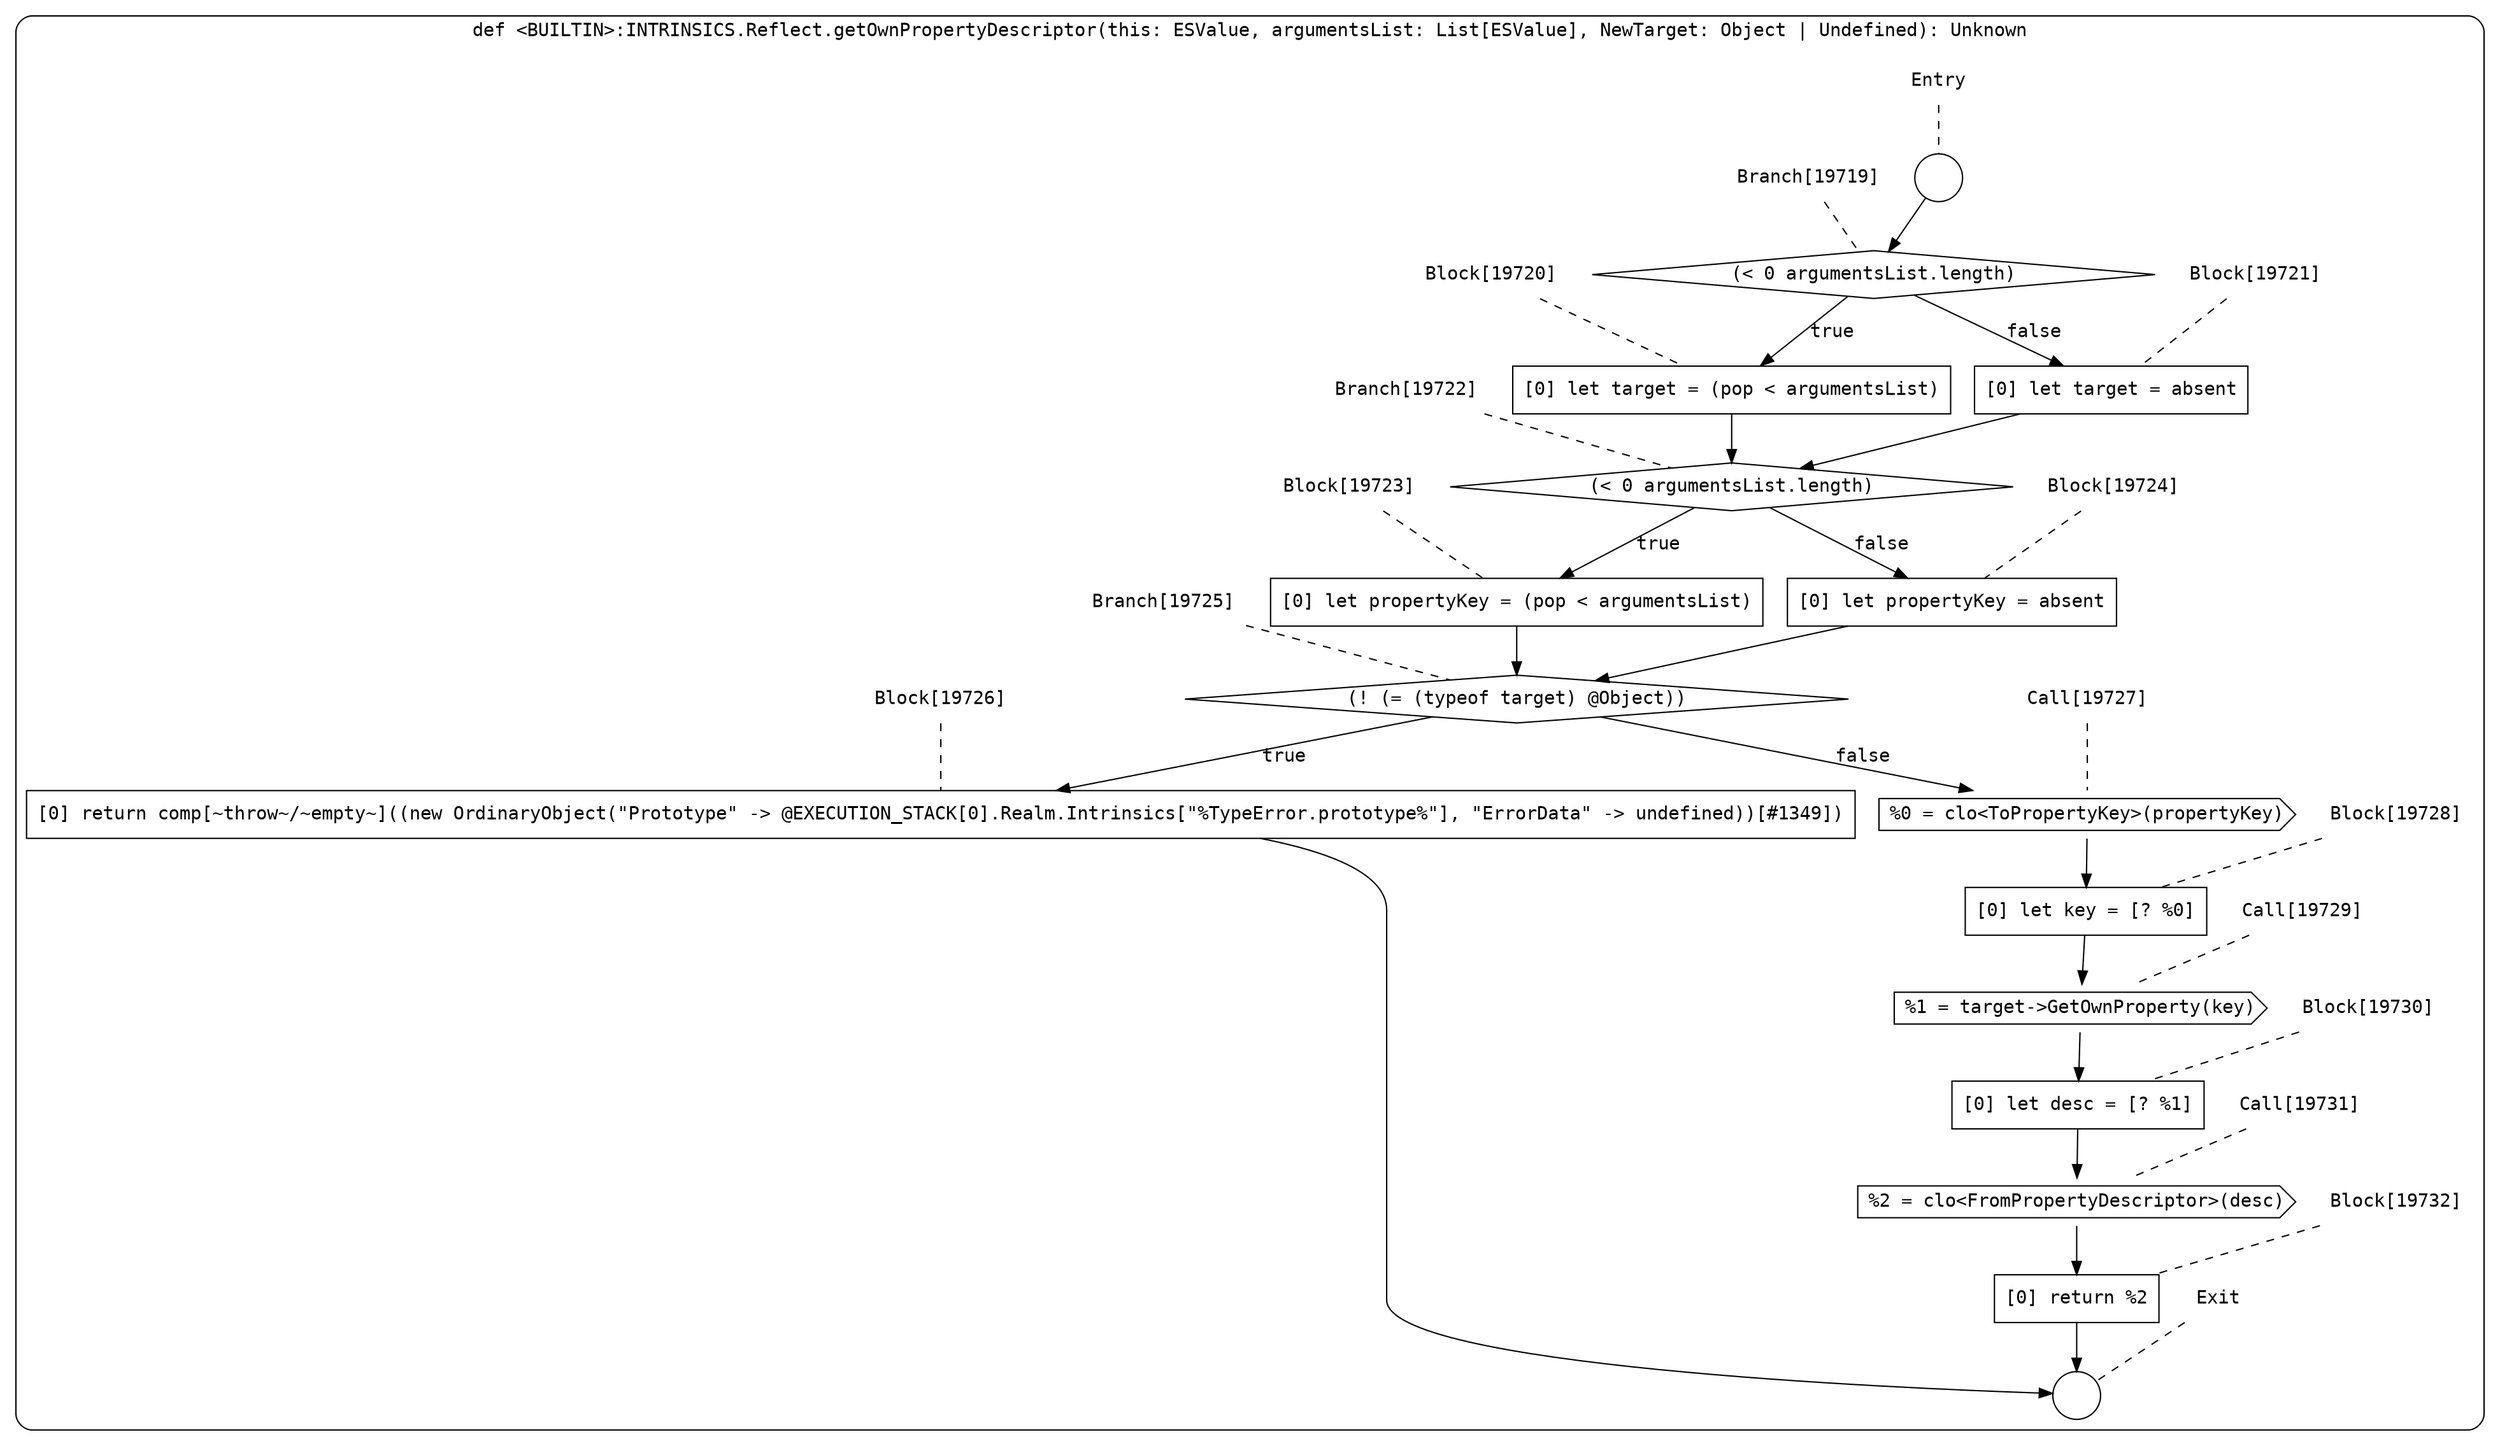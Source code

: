 digraph {
  graph [fontname = "Consolas"]
  node [fontname = "Consolas"]
  edge [fontname = "Consolas"]
  subgraph cluster2651 {
    label = "def <BUILTIN>:INTRINSICS.Reflect.getOwnPropertyDescriptor(this: ESValue, argumentsList: List[ESValue], NewTarget: Object | Undefined): Unknown"
    style = rounded
    cluster2651_entry_name [shape=none, label=<<font color="black">Entry</font>>]
    cluster2651_entry_name -> cluster2651_entry [arrowhead=none, color="black", style=dashed]
    cluster2651_entry [shape=circle label=" " color="black" fillcolor="white" style=filled]
    cluster2651_entry -> node19719 [color="black"]
    cluster2651_exit_name [shape=none, label=<<font color="black">Exit</font>>]
    cluster2651_exit_name -> cluster2651_exit [arrowhead=none, color="black", style=dashed]
    cluster2651_exit [shape=circle label=" " color="black" fillcolor="white" style=filled]
    node19719_name [shape=none, label=<<font color="black">Branch[19719]</font>>]
    node19719_name -> node19719 [arrowhead=none, color="black", style=dashed]
    node19719 [shape=diamond, label=<<font color="black">(&lt; 0 argumentsList.length)</font>> color="black" fillcolor="white", style=filled]
    node19719 -> node19720 [label=<<font color="black">true</font>> color="black"]
    node19719 -> node19721 [label=<<font color="black">false</font>> color="black"]
    node19720_name [shape=none, label=<<font color="black">Block[19720]</font>>]
    node19720_name -> node19720 [arrowhead=none, color="black", style=dashed]
    node19720 [shape=box, label=<<font color="black">[0] let target = (pop &lt; argumentsList)<BR ALIGN="LEFT"/></font>> color="black" fillcolor="white", style=filled]
    node19720 -> node19722 [color="black"]
    node19721_name [shape=none, label=<<font color="black">Block[19721]</font>>]
    node19721_name -> node19721 [arrowhead=none, color="black", style=dashed]
    node19721 [shape=box, label=<<font color="black">[0] let target = absent<BR ALIGN="LEFT"/></font>> color="black" fillcolor="white", style=filled]
    node19721 -> node19722 [color="black"]
    node19722_name [shape=none, label=<<font color="black">Branch[19722]</font>>]
    node19722_name -> node19722 [arrowhead=none, color="black", style=dashed]
    node19722 [shape=diamond, label=<<font color="black">(&lt; 0 argumentsList.length)</font>> color="black" fillcolor="white", style=filled]
    node19722 -> node19723 [label=<<font color="black">true</font>> color="black"]
    node19722 -> node19724 [label=<<font color="black">false</font>> color="black"]
    node19723_name [shape=none, label=<<font color="black">Block[19723]</font>>]
    node19723_name -> node19723 [arrowhead=none, color="black", style=dashed]
    node19723 [shape=box, label=<<font color="black">[0] let propertyKey = (pop &lt; argumentsList)<BR ALIGN="LEFT"/></font>> color="black" fillcolor="white", style=filled]
    node19723 -> node19725 [color="black"]
    node19724_name [shape=none, label=<<font color="black">Block[19724]</font>>]
    node19724_name -> node19724 [arrowhead=none, color="black", style=dashed]
    node19724 [shape=box, label=<<font color="black">[0] let propertyKey = absent<BR ALIGN="LEFT"/></font>> color="black" fillcolor="white", style=filled]
    node19724 -> node19725 [color="black"]
    node19725_name [shape=none, label=<<font color="black">Branch[19725]</font>>]
    node19725_name -> node19725 [arrowhead=none, color="black", style=dashed]
    node19725 [shape=diamond, label=<<font color="black">(! (= (typeof target) @Object))</font>> color="black" fillcolor="white", style=filled]
    node19725 -> node19726 [label=<<font color="black">true</font>> color="black"]
    node19725 -> node19727 [label=<<font color="black">false</font>> color="black"]
    node19726_name [shape=none, label=<<font color="black">Block[19726]</font>>]
    node19726_name -> node19726 [arrowhead=none, color="black", style=dashed]
    node19726 [shape=box, label=<<font color="black">[0] return comp[~throw~/~empty~]((new OrdinaryObject(&quot;Prototype&quot; -&gt; @EXECUTION_STACK[0].Realm.Intrinsics[&quot;%TypeError.prototype%&quot;], &quot;ErrorData&quot; -&gt; undefined))[#1349])<BR ALIGN="LEFT"/></font>> color="black" fillcolor="white", style=filled]
    node19726 -> cluster2651_exit [color="black"]
    node19727_name [shape=none, label=<<font color="black">Call[19727]</font>>]
    node19727_name -> node19727 [arrowhead=none, color="black", style=dashed]
    node19727 [shape=cds, label=<<font color="black">%0 = clo&lt;ToPropertyKey&gt;(propertyKey)</font>> color="black" fillcolor="white", style=filled]
    node19727 -> node19728 [color="black"]
    node19728_name [shape=none, label=<<font color="black">Block[19728]</font>>]
    node19728_name -> node19728 [arrowhead=none, color="black", style=dashed]
    node19728 [shape=box, label=<<font color="black">[0] let key = [? %0]<BR ALIGN="LEFT"/></font>> color="black" fillcolor="white", style=filled]
    node19728 -> node19729 [color="black"]
    node19729_name [shape=none, label=<<font color="black">Call[19729]</font>>]
    node19729_name -> node19729 [arrowhead=none, color="black", style=dashed]
    node19729 [shape=cds, label=<<font color="black">%1 = target-&gt;GetOwnProperty(key)</font>> color="black" fillcolor="white", style=filled]
    node19729 -> node19730 [color="black"]
    node19730_name [shape=none, label=<<font color="black">Block[19730]</font>>]
    node19730_name -> node19730 [arrowhead=none, color="black", style=dashed]
    node19730 [shape=box, label=<<font color="black">[0] let desc = [? %1]<BR ALIGN="LEFT"/></font>> color="black" fillcolor="white", style=filled]
    node19730 -> node19731 [color="black"]
    node19731_name [shape=none, label=<<font color="black">Call[19731]</font>>]
    node19731_name -> node19731 [arrowhead=none, color="black", style=dashed]
    node19731 [shape=cds, label=<<font color="black">%2 = clo&lt;FromPropertyDescriptor&gt;(desc)</font>> color="black" fillcolor="white", style=filled]
    node19731 -> node19732 [color="black"]
    node19732_name [shape=none, label=<<font color="black">Block[19732]</font>>]
    node19732_name -> node19732 [arrowhead=none, color="black", style=dashed]
    node19732 [shape=box, label=<<font color="black">[0] return %2<BR ALIGN="LEFT"/></font>> color="black" fillcolor="white", style=filled]
    node19732 -> cluster2651_exit [color="black"]
  }
}